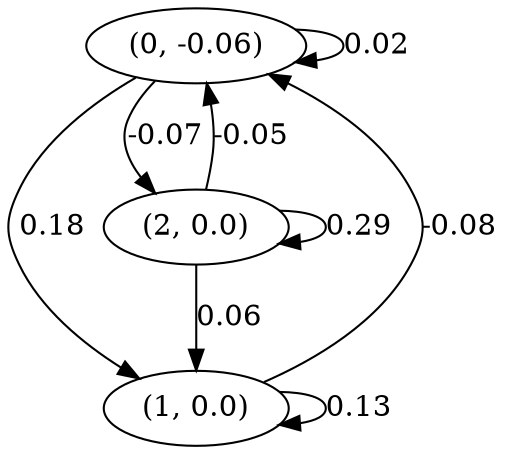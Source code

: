 digraph {
    0 [ label = "(0, -0.06)" ]
    1 [ label = "(1, 0.0)" ]
    2 [ label = "(2, 0.0)" ]
    0 -> 0 [ label = "0.02" ]
    1 -> 1 [ label = "0.13" ]
    2 -> 2 [ label = "0.29" ]
    1 -> 0 [ label = "-0.08" ]
    2 -> 0 [ label = "-0.05" ]
    0 -> 1 [ label = "0.18" ]
    2 -> 1 [ label = "0.06" ]
    0 -> 2 [ label = "-0.07" ]
}

